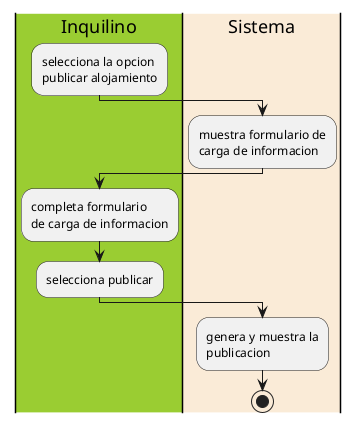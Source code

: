 @startuml Diagrama_actividades_reservar_alojamiento

|#YellowGreen|Inquilino|
    :selecciona la opcion
    publicar alojamiento;

|#AntiqueWhite|Sistema|
    :muestra formulario de
    carga de informacion;

|#YellowGreen|Inquilino|
    :completa formulario
    de carga de informacion;
    :selecciona publicar;

|#AntiqueWhite|Sistema|
    :genera y muestra la
    publicacion;
    stop
@enduml